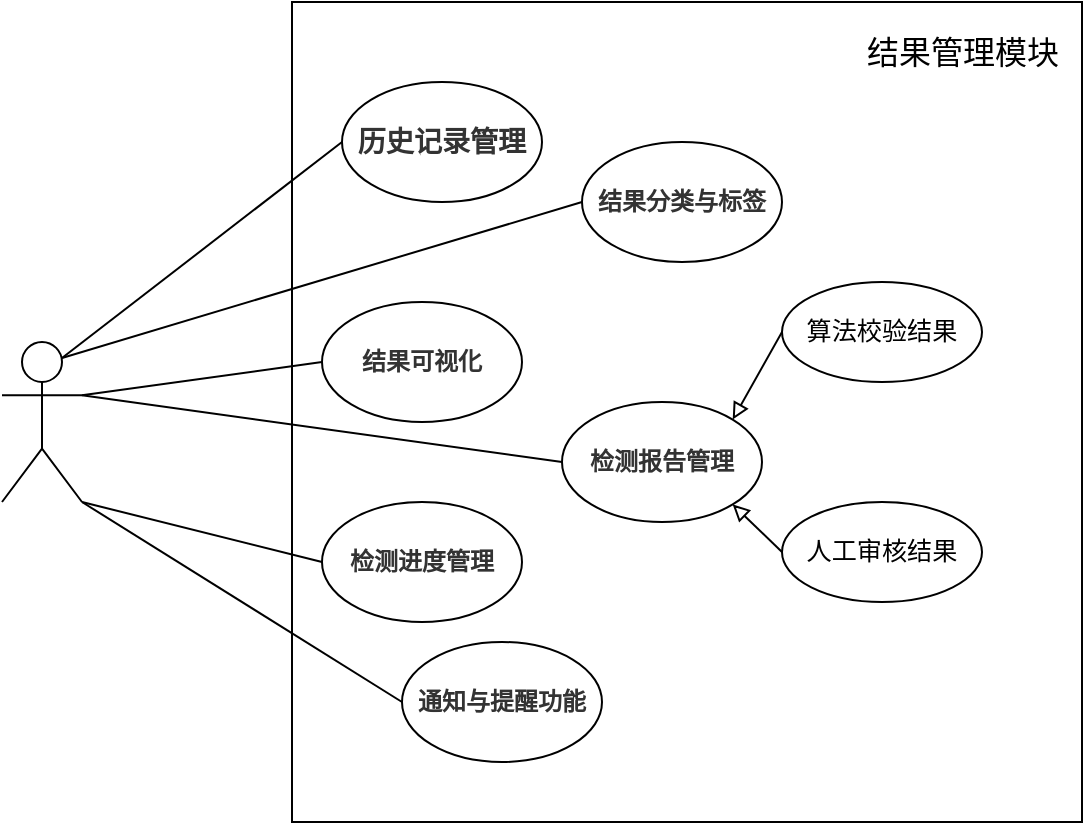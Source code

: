 <mxfile version="26.0.9">
  <diagram name="第 1 页" id="tiYScQ5oTMAbfi1Y11Fo">
    <mxGraphModel dx="860" dy="717" grid="1" gridSize="10" guides="1" tooltips="1" connect="1" arrows="1" fold="1" page="1" pageScale="1" pageWidth="827" pageHeight="1169" math="0" shadow="0">
      <root>
        <mxCell id="0" />
        <mxCell id="1" parent="0" />
        <mxCell id="75NFJGMgYX0zFdwPsltI-2" value="" style="shape=umlActor;verticalLabelPosition=bottom;verticalAlign=top;html=1;outlineConnect=0;" vertex="1" parent="1">
          <mxGeometry x="300" y="180" width="40" height="80" as="geometry" />
        </mxCell>
        <mxCell id="75NFJGMgYX0zFdwPsltI-5" value="&lt;h3 style=&quot;box-sizing: border-box; --tw-border-spacing-x: 0; --tw-border-spacing-y: 0; --tw-translate-x: 0; --tw-translate-y: 0; --tw-rotate: 0; --tw-skew-x: 0; --tw-skew-y: 0; --tw-scale-x: 1; --tw-scale-y: 1; --tw-pan-x: ; --tw-pan-y: ; --tw-pinch-zoom: ; --tw-scroll-snap-strictness: proximity; --tw-ordinal: ; --tw-slashed-zero: ; --tw-numeric-figure: ; --tw-numeric-spacing: ; --tw-numeric-fraction: ; --tw-ring-inset: ; --tw-ring-offset-width: 0px; --tw-ring-offset-color: #fff; --tw-ring-color: rgb(59 130 246 / .5); --tw-ring-offset-shadow: 0 0 #0000; --tw-ring-shadow: 0 0 #0000; --tw-shadow: 0 0 #0000; --tw-shadow-colored: 0 0 #0000; --tw-blur: ; --tw-brightness: ; --tw-contrast: ; --tw-grayscale: ; --tw-hue-rotate: ; --tw-invert: ; --tw-saturate: ; --tw-sepia: ; --tw-drop-shadow: ; --tw-backdrop-blur: ; --tw-backdrop-brightness: ; --tw-backdrop-contrast: ; --tw-backdrop-grayscale: ; --tw-backdrop-hue-rotate: ; --tw-backdrop-invert: ; --tw-backdrop-opacity: ; --tw-backdrop-saturate: ; --tw-backdrop-sepia: ; white-space-collapse: preserve; break-after: avoid-page; break-inside: avoid; orphans: 4; margin-top: 1rem; margin-bottom: 1rem; position: relative; line-height: 1.43; cursor: text; color: rgb(51, 51, 51); font-family: &amp;quot;Open Sans&amp;quot;, &amp;quot;Clear Sans&amp;quot;, &amp;quot;Helvetica Neue&amp;quot;, Helvetica, Arial, &amp;quot;Segoe UI Emoji&amp;quot;, sans-serif; text-align: start;&quot; class=&quot;md-end-block md-heading md-focus&quot;&gt;&lt;span style=&quot;box-sizing: border-box; --tw-border-spacing-x: 0; --tw-border-spacing-y: 0; --tw-translate-x: 0; --tw-translate-y: 0; --tw-rotate: 0; --tw-skew-x: 0; --tw-skew-y: 0; --tw-scale-x: 1; --tw-scale-y: 1; --tw-pan-x: ; --tw-pan-y: ; --tw-pinch-zoom: ; --tw-scroll-snap-strictness: proximity; --tw-ordinal: ; --tw-slashed-zero: ; --tw-numeric-figure: ; --tw-numeric-spacing: ; --tw-numeric-fraction: ; --tw-ring-inset: ; --tw-ring-offset-width: 0px; --tw-ring-offset-color: #fff; --tw-ring-color: rgb(59 130 246 / .5); --tw-ring-offset-shadow: 0 0 #0000; --tw-ring-shadow: 0 0 #0000; --tw-shadow: 0 0 #0000; --tw-shadow-colored: 0 0 #0000; --tw-blur: ; --tw-brightness: ; --tw-contrast: ; --tw-grayscale: ; --tw-hue-rotate: ; --tw-invert: ; --tw-saturate: ; --tw-sepia: ; --tw-drop-shadow: ; --tw-backdrop-blur: ; --tw-backdrop-brightness: ; --tw-backdrop-contrast: ; --tw-backdrop-grayscale: ; --tw-backdrop-hue-rotate: ; --tw-backdrop-invert: ; --tw-backdrop-opacity: ; --tw-backdrop-saturate: ; --tw-backdrop-sepia: ;&quot; class=&quot;md-plain md-expand&quot;&gt;历史记录管理&lt;/span&gt;&lt;/h3&gt;" style="ellipse;whiteSpace=wrap;html=1;fontSize=12;" vertex="1" parent="1">
          <mxGeometry x="470" y="50" width="100" height="60" as="geometry" />
        </mxCell>
        <mxCell id="75NFJGMgYX0zFdwPsltI-6" value="&lt;span style=&quot;color: rgb(51, 51, 51); font-family: &amp;quot;Open Sans&amp;quot;, &amp;quot;Clear Sans&amp;quot;, &amp;quot;Helvetica Neue&amp;quot;, Helvetica, Arial, &amp;quot;Segoe UI Emoji&amp;quot;, sans-serif; font-weight: 700; orphans: 4; text-align: start; white-space-collapse: preserve; background-color: rgb(255, 255, 255);&quot;&gt;结果分类与标签&lt;/span&gt;" style="ellipse;whiteSpace=wrap;html=1;fontSize=12;" vertex="1" parent="1">
          <mxGeometry x="590" y="80" width="100" height="60" as="geometry" />
        </mxCell>
        <mxCell id="75NFJGMgYX0zFdwPsltI-7" value="&lt;span style=&quot;color: rgb(51, 51, 51); font-family: &amp;quot;Open Sans&amp;quot;, &amp;quot;Clear Sans&amp;quot;, &amp;quot;Helvetica Neue&amp;quot;, Helvetica, Arial, &amp;quot;Segoe UI Emoji&amp;quot;, sans-serif; font-weight: 700; orphans: 4; text-align: start; white-space-collapse: preserve; background-color: rgb(255, 255, 255);&quot;&gt;结果可视化&lt;/span&gt;" style="ellipse;whiteSpace=wrap;html=1;fontSize=12;" vertex="1" parent="1">
          <mxGeometry x="460" y="160" width="100" height="60" as="geometry" />
        </mxCell>
        <mxCell id="75NFJGMgYX0zFdwPsltI-18" style="rounded=0;orthogonalLoop=1;jettySize=auto;html=1;exitX=0;exitY=0.5;exitDx=0;exitDy=0;entryX=1;entryY=0.333;entryDx=0;entryDy=0;entryPerimeter=0;endArrow=none;startFill=0;" edge="1" parent="1" source="75NFJGMgYX0zFdwPsltI-8" target="75NFJGMgYX0zFdwPsltI-2">
          <mxGeometry relative="1" as="geometry">
            <mxPoint x="350" y="230" as="targetPoint" />
          </mxGeometry>
        </mxCell>
        <mxCell id="75NFJGMgYX0zFdwPsltI-8" value="&lt;span style=&quot;color: rgb(51, 51, 51); font-family: &amp;quot;Open Sans&amp;quot;, &amp;quot;Clear Sans&amp;quot;, &amp;quot;Helvetica Neue&amp;quot;, Helvetica, Arial, &amp;quot;Segoe UI Emoji&amp;quot;, sans-serif; font-weight: 700; orphans: 4; text-align: start; white-space-collapse: preserve; background-color: rgb(255, 255, 255);&quot;&gt;检测报告管理&lt;/span&gt;" style="ellipse;whiteSpace=wrap;html=1;fontSize=12;" vertex="1" parent="1">
          <mxGeometry x="580" y="210" width="100" height="60" as="geometry" />
        </mxCell>
        <mxCell id="75NFJGMgYX0zFdwPsltI-9" value="&lt;span style=&quot;color: rgb(51, 51, 51); font-family: &amp;quot;Open Sans&amp;quot;, &amp;quot;Clear Sans&amp;quot;, &amp;quot;Helvetica Neue&amp;quot;, Helvetica, Arial, &amp;quot;Segoe UI Emoji&amp;quot;, sans-serif; font-style: normal; font-variant-ligatures: normal; font-variant-caps: normal; font-weight: 700; letter-spacing: normal; orphans: 4; text-align: start; text-indent: 0px; text-transform: none; widows: 2; word-spacing: 0px; -webkit-text-stroke-width: 0px; white-space: pre-wrap; background-color: rgb(255, 255, 255); text-decoration-thickness: initial; text-decoration-style: initial; text-decoration-color: initial; float: none; display: inline !important;&quot;&gt;检测进度管理&lt;/span&gt;" style="ellipse;whiteSpace=wrap;html=1;fontSize=12;" vertex="1" parent="1">
          <mxGeometry x="460" y="260" width="100" height="60" as="geometry" />
        </mxCell>
        <mxCell id="75NFJGMgYX0zFdwPsltI-20" style="rounded=0;orthogonalLoop=1;jettySize=auto;html=1;exitX=0;exitY=0.5;exitDx=0;exitDy=0;entryX=1;entryY=1;entryDx=0;entryDy=0;entryPerimeter=0;endArrow=none;startFill=0;" edge="1" parent="1" source="75NFJGMgYX0zFdwPsltI-10" target="75NFJGMgYX0zFdwPsltI-2">
          <mxGeometry relative="1" as="geometry">
            <mxPoint x="360" y="280" as="targetPoint" />
          </mxGeometry>
        </mxCell>
        <mxCell id="75NFJGMgYX0zFdwPsltI-10" value="&lt;span style=&quot;color: rgb(51, 51, 51); font-family: &amp;quot;Open Sans&amp;quot;, &amp;quot;Clear Sans&amp;quot;, &amp;quot;Helvetica Neue&amp;quot;, Helvetica, Arial, &amp;quot;Segoe UI Emoji&amp;quot;, sans-serif; font-weight: 700; orphans: 4; text-align: start; white-space-collapse: preserve; background-color: rgb(255, 255, 255);&quot;&gt;通知与提醒功能&lt;/span&gt;" style="ellipse;whiteSpace=wrap;html=1;fontSize=12;" vertex="1" parent="1">
          <mxGeometry x="500" y="330" width="100" height="60" as="geometry" />
        </mxCell>
        <mxCell id="75NFJGMgYX0zFdwPsltI-11" value="&lt;pre style=&quot;font-family: var(--ds-font-family-code); overflow: auto; padding: calc(var(--ds-md-zoom)*8px)calc(var(--ds-md-zoom)*12px); white-space: pre-wrap; word-break: break-all; font-size: 12.573px; font-style: normal; font-variant-ligatures: normal; font-variant-caps: normal; font-weight: 400; letter-spacing: normal; orphans: 2; text-align: start; text-indent: 0px; text-transform: none; widows: 2; word-spacing: 0px; -webkit-text-stroke-width: 0px; text-decoration-thickness: initial; text-decoration-style: initial; text-decoration-color: initial; margin: 0px !important;&quot;&gt;算法校验结果&lt;/pre&gt;" style="ellipse;whiteSpace=wrap;html=1;fontColor=default;" vertex="1" parent="1">
          <mxGeometry x="690" y="150" width="100" height="50" as="geometry" />
        </mxCell>
        <mxCell id="75NFJGMgYX0zFdwPsltI-12" value="&lt;pre style=&quot;font-family: var(--ds-font-family-code); overflow: auto; padding: calc(var(--ds-md-zoom)*8px)calc(var(--ds-md-zoom)*12px); text-wrap: wrap; word-break: break-all; font-size: 12.573px; text-align: start; margin-top: 0px !important; margin-bottom: 0px !important;&quot;&gt;人工审核结果&lt;/pre&gt;" style="ellipse;whiteSpace=wrap;html=1;fontColor=default;" vertex="1" parent="1">
          <mxGeometry x="690" y="260" width="100" height="50" as="geometry" />
        </mxCell>
        <mxCell id="75NFJGMgYX0zFdwPsltI-13" value="" style="endArrow=block;html=1;rounded=0;endFill=0;entryX=1;entryY=1;entryDx=0;entryDy=0;exitX=0;exitY=0.5;exitDx=0;exitDy=0;" edge="1" parent="1" source="75NFJGMgYX0zFdwPsltI-12" target="75NFJGMgYX0zFdwPsltI-8">
          <mxGeometry width="50" height="50" relative="1" as="geometry">
            <mxPoint x="330" y="510" as="sourcePoint" />
            <mxPoint x="380" y="460" as="targetPoint" />
          </mxGeometry>
        </mxCell>
        <mxCell id="75NFJGMgYX0zFdwPsltI-14" value="" style="endArrow=block;html=1;rounded=0;endFill=0;entryX=1;entryY=0;entryDx=0;entryDy=0;exitX=0;exitY=0.5;exitDx=0;exitDy=0;" edge="1" parent="1" source="75NFJGMgYX0zFdwPsltI-11" target="75NFJGMgYX0zFdwPsltI-8">
          <mxGeometry width="50" height="50" relative="1" as="geometry">
            <mxPoint x="414" y="540" as="sourcePoint" />
            <mxPoint x="464" y="490" as="targetPoint" />
          </mxGeometry>
        </mxCell>
        <mxCell id="75NFJGMgYX0zFdwPsltI-15" style="rounded=0;orthogonalLoop=1;jettySize=auto;html=1;exitX=0;exitY=0.5;exitDx=0;exitDy=0;entryX=0.75;entryY=0.1;entryDx=0;entryDy=0;entryPerimeter=0;endArrow=none;startFill=0;" edge="1" parent="1" source="75NFJGMgYX0zFdwPsltI-5" target="75NFJGMgYX0zFdwPsltI-2">
          <mxGeometry relative="1" as="geometry" />
        </mxCell>
        <mxCell id="75NFJGMgYX0zFdwPsltI-16" style="rounded=0;orthogonalLoop=1;jettySize=auto;html=1;exitX=0;exitY=0.5;exitDx=0;exitDy=0;entryX=0.75;entryY=0.1;entryDx=0;entryDy=0;entryPerimeter=0;endArrow=none;startFill=0;" edge="1" parent="1" source="75NFJGMgYX0zFdwPsltI-6" target="75NFJGMgYX0zFdwPsltI-2">
          <mxGeometry relative="1" as="geometry" />
        </mxCell>
        <mxCell id="75NFJGMgYX0zFdwPsltI-17" style="rounded=0;orthogonalLoop=1;jettySize=auto;html=1;exitX=0;exitY=0.5;exitDx=0;exitDy=0;entryX=1;entryY=0.333;entryDx=0;entryDy=0;entryPerimeter=0;endArrow=none;startFill=0;" edge="1" parent="1" source="75NFJGMgYX0zFdwPsltI-7" target="75NFJGMgYX0zFdwPsltI-2">
          <mxGeometry relative="1" as="geometry">
            <mxPoint x="350" y="230" as="targetPoint" />
          </mxGeometry>
        </mxCell>
        <mxCell id="75NFJGMgYX0zFdwPsltI-19" style="rounded=0;orthogonalLoop=1;jettySize=auto;html=1;exitX=0;exitY=0.5;exitDx=0;exitDy=0;entryX=1;entryY=1;entryDx=0;entryDy=0;entryPerimeter=0;endArrow=none;startFill=0;" edge="1" parent="1" source="75NFJGMgYX0zFdwPsltI-9" target="75NFJGMgYX0zFdwPsltI-2">
          <mxGeometry relative="1" as="geometry" />
        </mxCell>
        <mxCell id="75NFJGMgYX0zFdwPsltI-21" value="" style="rounded=0;whiteSpace=wrap;html=1;fillColor=none;" vertex="1" parent="1">
          <mxGeometry x="445" y="10" width="395" height="410" as="geometry" />
        </mxCell>
        <mxCell id="75NFJGMgYX0zFdwPsltI-22" value="结果管理模块" style="text;html=1;align=center;verticalAlign=middle;resizable=0;points=[];autosize=1;strokeColor=none;fillColor=none;fontSize=16;" vertex="1" parent="1">
          <mxGeometry x="720" y="20" width="120" height="30" as="geometry" />
        </mxCell>
      </root>
    </mxGraphModel>
  </diagram>
</mxfile>
